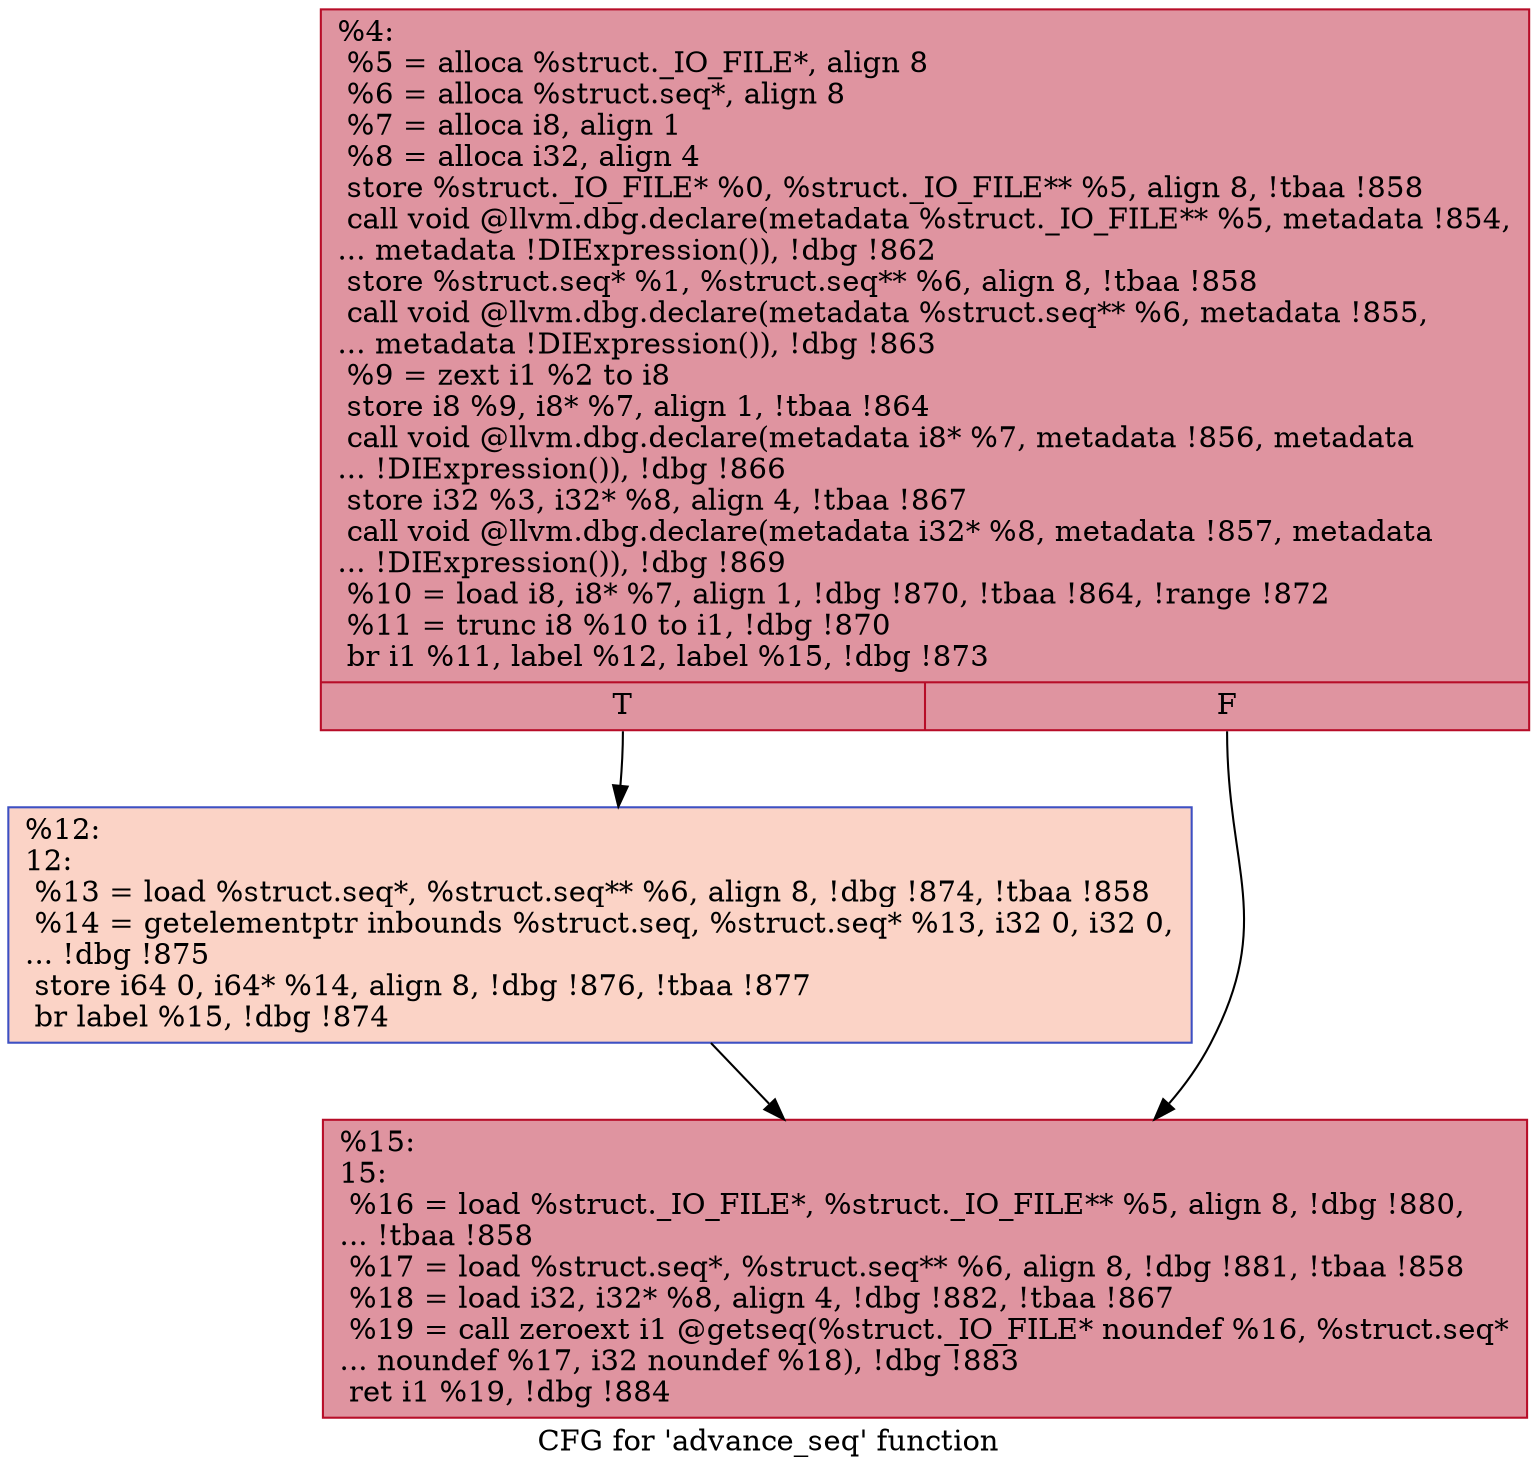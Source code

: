 digraph "CFG for 'advance_seq' function" {
	label="CFG for 'advance_seq' function";

	Node0x97bfc0 [shape=record,color="#b70d28ff", style=filled, fillcolor="#b70d2870",label="{%4:\l  %5 = alloca %struct._IO_FILE*, align 8\l  %6 = alloca %struct.seq*, align 8\l  %7 = alloca i8, align 1\l  %8 = alloca i32, align 4\l  store %struct._IO_FILE* %0, %struct._IO_FILE** %5, align 8, !tbaa !858\l  call void @llvm.dbg.declare(metadata %struct._IO_FILE** %5, metadata !854,\l... metadata !DIExpression()), !dbg !862\l  store %struct.seq* %1, %struct.seq** %6, align 8, !tbaa !858\l  call void @llvm.dbg.declare(metadata %struct.seq** %6, metadata !855,\l... metadata !DIExpression()), !dbg !863\l  %9 = zext i1 %2 to i8\l  store i8 %9, i8* %7, align 1, !tbaa !864\l  call void @llvm.dbg.declare(metadata i8* %7, metadata !856, metadata\l... !DIExpression()), !dbg !866\l  store i32 %3, i32* %8, align 4, !tbaa !867\l  call void @llvm.dbg.declare(metadata i32* %8, metadata !857, metadata\l... !DIExpression()), !dbg !869\l  %10 = load i8, i8* %7, align 1, !dbg !870, !tbaa !864, !range !872\l  %11 = trunc i8 %10 to i1, !dbg !870\l  br i1 %11, label %12, label %15, !dbg !873\l|{<s0>T|<s1>F}}"];
	Node0x97bfc0:s0 -> Node0x97c010;
	Node0x97bfc0:s1 -> Node0x97c060;
	Node0x97c010 [shape=record,color="#3d50c3ff", style=filled, fillcolor="#f59c7d70",label="{%12:\l12:                                               \l  %13 = load %struct.seq*, %struct.seq** %6, align 8, !dbg !874, !tbaa !858\l  %14 = getelementptr inbounds %struct.seq, %struct.seq* %13, i32 0, i32 0,\l... !dbg !875\l  store i64 0, i64* %14, align 8, !dbg !876, !tbaa !877\l  br label %15, !dbg !874\l}"];
	Node0x97c010 -> Node0x97c060;
	Node0x97c060 [shape=record,color="#b70d28ff", style=filled, fillcolor="#b70d2870",label="{%15:\l15:                                               \l  %16 = load %struct._IO_FILE*, %struct._IO_FILE** %5, align 8, !dbg !880,\l... !tbaa !858\l  %17 = load %struct.seq*, %struct.seq** %6, align 8, !dbg !881, !tbaa !858\l  %18 = load i32, i32* %8, align 4, !dbg !882, !tbaa !867\l  %19 = call zeroext i1 @getseq(%struct._IO_FILE* noundef %16, %struct.seq*\l... noundef %17, i32 noundef %18), !dbg !883\l  ret i1 %19, !dbg !884\l}"];
}
